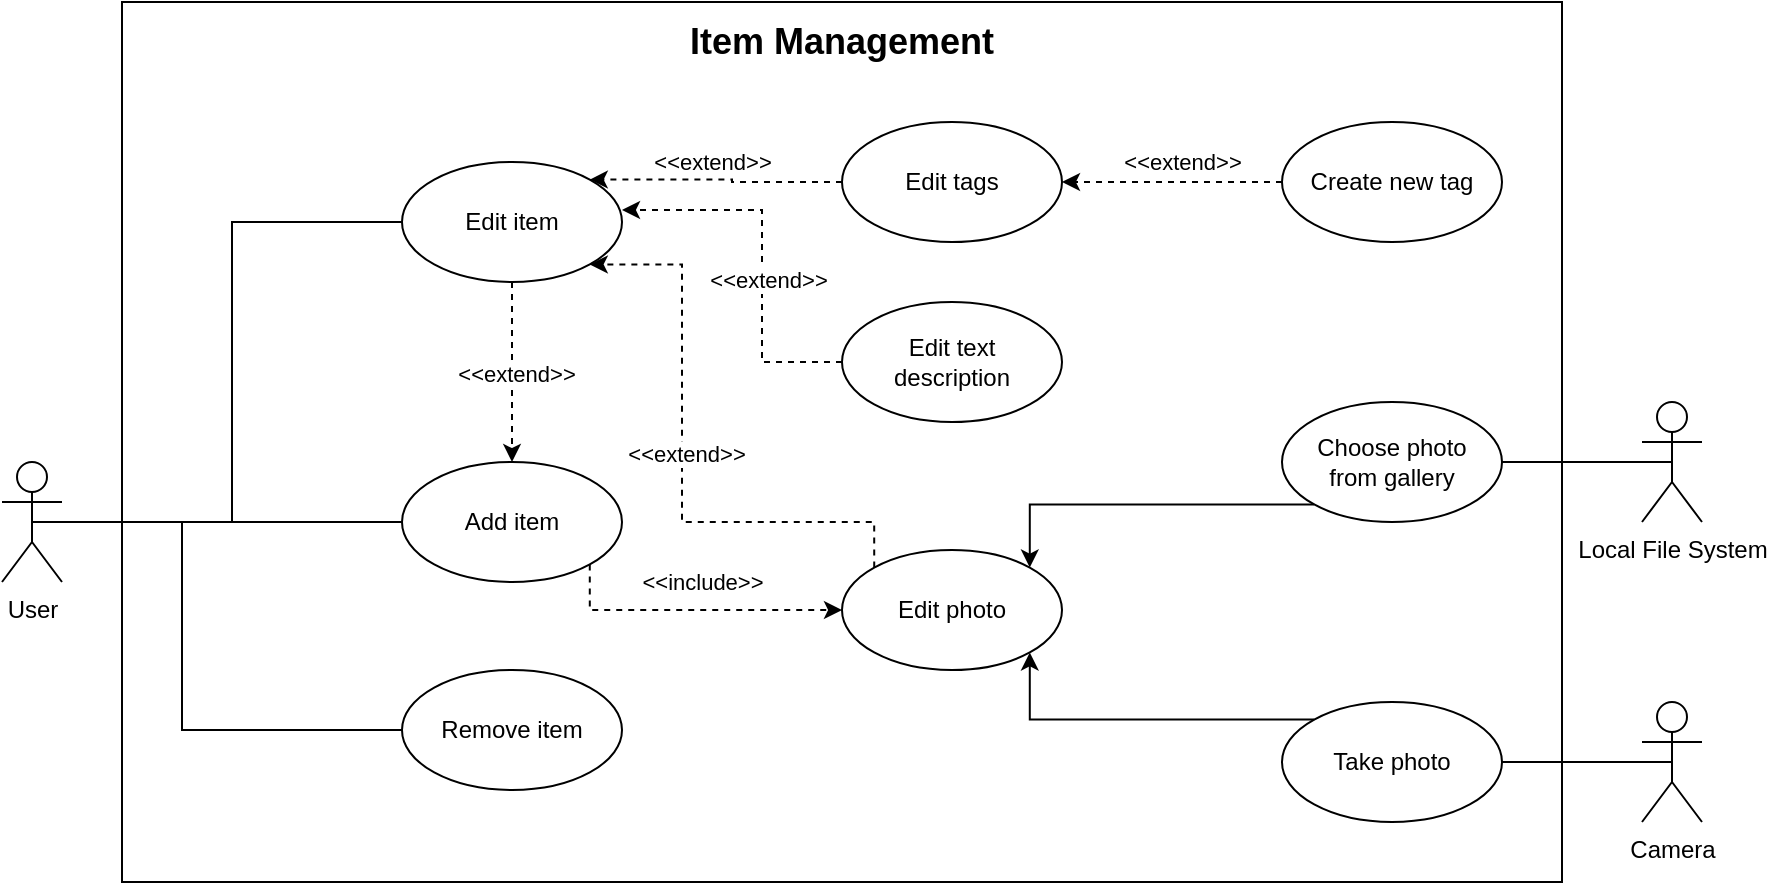 <mxfile>
    <diagram name="Page-1" id="LcEwltNvADzyznTi_vnT">
        <mxGraphModel dx="1084" dy="787" grid="1" gridSize="10" guides="1" tooltips="1" connect="1" arrows="1" fold="1" page="1" pageScale="1" pageWidth="1169" pageHeight="827" math="0" shadow="0">
            <root>
                <mxCell id="0"/>
                <mxCell id="1" parent="0"/>
                <mxCell id="qHg0UKgb_-EXI1ZvM39b-2" value="" style="rounded=0;whiteSpace=wrap;html=1;fillColor=none;" parent="1" vertex="1">
                    <mxGeometry x="280" y="80" width="720" height="440" as="geometry"/>
                </mxCell>
                <mxCell id="qHg0UKgb_-EXI1ZvM39b-3" value="Remove item" style="ellipse;whiteSpace=wrap;html=1;fillColor=none;" parent="1" vertex="1">
                    <mxGeometry x="420" y="414" width="110" height="60" as="geometry"/>
                </mxCell>
                <mxCell id="qHg0UKgb_-EXI1ZvM39b-18" style="edgeStyle=orthogonalEdgeStyle;rounded=0;orthogonalLoop=1;jettySize=auto;html=1;exitX=1;exitY=1;exitDx=0;exitDy=0;entryX=0;entryY=0.5;entryDx=0;entryDy=0;dashed=1;" parent="1" source="qHg0UKgb_-EXI1ZvM39b-4" target="qHg0UKgb_-EXI1ZvM39b-16" edge="1">
                    <mxGeometry relative="1" as="geometry">
                        <Array as="points">
                            <mxPoint x="514" y="384"/>
                        </Array>
                    </mxGeometry>
                </mxCell>
                <mxCell id="qHg0UKgb_-EXI1ZvM39b-40" value="&amp;lt;&amp;lt;include&amp;gt;&amp;gt;" style="edgeLabel;html=1;align=center;verticalAlign=middle;resizable=0;points=[];" parent="qHg0UKgb_-EXI1ZvM39b-18" vertex="1" connectable="0">
                    <mxGeometry x="-0.007" relative="1" as="geometry">
                        <mxPoint x="5" y="-14" as="offset"/>
                    </mxGeometry>
                </mxCell>
                <mxCell id="qHg0UKgb_-EXI1ZvM39b-4" value="Add item" style="ellipse;whiteSpace=wrap;html=1;fillColor=none;" parent="1" vertex="1">
                    <mxGeometry x="420" y="310" width="110" height="60" as="geometry"/>
                </mxCell>
                <mxCell id="qHg0UKgb_-EXI1ZvM39b-13" style="edgeStyle=orthogonalEdgeStyle;rounded=0;orthogonalLoop=1;jettySize=auto;html=1;exitX=0.5;exitY=1;exitDx=0;exitDy=0;entryX=0.5;entryY=0;entryDx=0;entryDy=0;dashed=1;" parent="1" source="qHg0UKgb_-EXI1ZvM39b-5" target="qHg0UKgb_-EXI1ZvM39b-4" edge="1">
                    <mxGeometry relative="1" as="geometry"/>
                </mxCell>
                <mxCell id="qHg0UKgb_-EXI1ZvM39b-34" value="&amp;lt;&amp;lt;extend&amp;gt;&amp;gt;" style="edgeLabel;html=1;align=center;verticalAlign=middle;resizable=0;points=[];" parent="qHg0UKgb_-EXI1ZvM39b-13" vertex="1" connectable="0">
                    <mxGeometry x="0.022" y="2" relative="1" as="geometry">
                        <mxPoint as="offset"/>
                    </mxGeometry>
                </mxCell>
                <mxCell id="qHg0UKgb_-EXI1ZvM39b-5" value="Edit item" style="ellipse;whiteSpace=wrap;html=1;fillColor=none;" parent="1" vertex="1">
                    <mxGeometry x="420" y="160" width="110" height="60" as="geometry"/>
                </mxCell>
                <mxCell id="qHg0UKgb_-EXI1ZvM39b-7" style="edgeStyle=orthogonalEdgeStyle;rounded=0;orthogonalLoop=1;jettySize=auto;html=1;entryX=0;entryY=0.5;entryDx=0;entryDy=0;endArrow=none;endFill=0;" parent="1" source="qHg0UKgb_-EXI1ZvM39b-6" target="qHg0UKgb_-EXI1ZvM39b-3" edge="1">
                    <mxGeometry relative="1" as="geometry">
                        <Array as="points">
                            <mxPoint x="310" y="340"/>
                            <mxPoint x="310" y="444"/>
                        </Array>
                    </mxGeometry>
                </mxCell>
                <mxCell id="qHg0UKgb_-EXI1ZvM39b-10" style="edgeStyle=orthogonalEdgeStyle;rounded=0;orthogonalLoop=1;jettySize=auto;html=1;exitX=0.5;exitY=0.5;exitDx=0;exitDy=0;exitPerimeter=0;entryX=0;entryY=0.5;entryDx=0;entryDy=0;endArrow=none;endFill=0;" parent="1" source="qHg0UKgb_-EXI1ZvM39b-6" target="qHg0UKgb_-EXI1ZvM39b-5" edge="1">
                    <mxGeometry relative="1" as="geometry"/>
                </mxCell>
                <mxCell id="qHg0UKgb_-EXI1ZvM39b-12" style="edgeStyle=orthogonalEdgeStyle;rounded=0;orthogonalLoop=1;jettySize=auto;html=1;exitX=0.5;exitY=0.5;exitDx=0;exitDy=0;exitPerimeter=0;entryX=0;entryY=0.5;entryDx=0;entryDy=0;endArrow=none;endFill=0;" parent="1" source="qHg0UKgb_-EXI1ZvM39b-6" target="qHg0UKgb_-EXI1ZvM39b-4" edge="1">
                    <mxGeometry relative="1" as="geometry"/>
                </mxCell>
                <mxCell id="qHg0UKgb_-EXI1ZvM39b-6" value="User" style="shape=umlActor;verticalLabelPosition=bottom;verticalAlign=top;html=1;outlineConnect=0;fillColor=none;" parent="1" vertex="1">
                    <mxGeometry x="220" y="310" width="30" height="60" as="geometry"/>
                </mxCell>
                <mxCell id="qHg0UKgb_-EXI1ZvM39b-21" style="edgeStyle=orthogonalEdgeStyle;rounded=0;orthogonalLoop=1;jettySize=auto;html=1;exitX=0;exitY=0.5;exitDx=0;exitDy=0;entryX=1;entryY=0;entryDx=0;entryDy=0;dashed=1;" parent="1" source="qHg0UKgb_-EXI1ZvM39b-14" target="qHg0UKgb_-EXI1ZvM39b-5" edge="1">
                    <mxGeometry relative="1" as="geometry"/>
                </mxCell>
                <mxCell id="qHg0UKgb_-EXI1ZvM39b-38" value="&amp;lt;&amp;lt;extend&amp;gt;&amp;gt;" style="edgeLabel;html=1;align=center;verticalAlign=middle;resizable=0;points=[];" parent="qHg0UKgb_-EXI1ZvM39b-21" vertex="1" connectable="0">
                    <mxGeometry x="0.04" y="-1" relative="1" as="geometry">
                        <mxPoint y="-8" as="offset"/>
                    </mxGeometry>
                </mxCell>
                <mxCell id="qHg0UKgb_-EXI1ZvM39b-14" value="Edit tags" style="ellipse;whiteSpace=wrap;html=1;fillColor=none;" parent="1" vertex="1">
                    <mxGeometry x="640" y="140" width="110" height="60" as="geometry"/>
                </mxCell>
                <mxCell id="qHg0UKgb_-EXI1ZvM39b-15" value="&lt;div&gt;Edit text&lt;/div&gt;&lt;div&gt;description&lt;/div&gt;" style="ellipse;whiteSpace=wrap;html=1;fillColor=none;" parent="1" vertex="1">
                    <mxGeometry x="640" y="230" width="110" height="60" as="geometry"/>
                </mxCell>
                <mxCell id="qHg0UKgb_-EXI1ZvM39b-19" style="edgeStyle=orthogonalEdgeStyle;rounded=0;orthogonalLoop=1;jettySize=auto;html=1;exitX=0;exitY=0;exitDx=0;exitDy=0;entryX=1;entryY=1;entryDx=0;entryDy=0;dashed=1;" parent="1" source="qHg0UKgb_-EXI1ZvM39b-16" target="qHg0UKgb_-EXI1ZvM39b-5" edge="1">
                    <mxGeometry relative="1" as="geometry">
                        <Array as="points">
                            <mxPoint x="656" y="340"/>
                            <mxPoint x="560" y="340"/>
                            <mxPoint x="560" y="211"/>
                        </Array>
                    </mxGeometry>
                </mxCell>
                <mxCell id="qHg0UKgb_-EXI1ZvM39b-35" value="&amp;lt;&amp;lt;extend&amp;gt;&amp;gt;" style="edgeLabel;html=1;align=center;verticalAlign=middle;resizable=0;points=[];" parent="qHg0UKgb_-EXI1ZvM39b-19" vertex="1" connectable="0">
                    <mxGeometry x="0.041" y="-2" relative="1" as="geometry">
                        <mxPoint as="offset"/>
                    </mxGeometry>
                </mxCell>
                <mxCell id="qHg0UKgb_-EXI1ZvM39b-16" value="Edit photo" style="ellipse;whiteSpace=wrap;html=1;fillColor=none;" parent="1" vertex="1">
                    <mxGeometry x="640" y="354" width="110" height="60" as="geometry"/>
                </mxCell>
                <mxCell id="qHg0UKgb_-EXI1ZvM39b-20" style="edgeStyle=orthogonalEdgeStyle;rounded=0;orthogonalLoop=1;jettySize=auto;html=1;exitX=0;exitY=0.5;exitDx=0;exitDy=0;entryX=1;entryY=0.4;entryDx=0;entryDy=0;entryPerimeter=0;dashed=1;" parent="1" source="qHg0UKgb_-EXI1ZvM39b-15" target="qHg0UKgb_-EXI1ZvM39b-5" edge="1">
                    <mxGeometry relative="1" as="geometry">
                        <Array as="points">
                            <mxPoint x="600" y="260"/>
                            <mxPoint x="600" y="184"/>
                        </Array>
                    </mxGeometry>
                </mxCell>
                <mxCell id="qHg0UKgb_-EXI1ZvM39b-37" value="&amp;lt;&amp;lt;extend&amp;gt;&amp;gt;" style="edgeLabel;html=1;align=center;verticalAlign=middle;resizable=0;points=[];" parent="qHg0UKgb_-EXI1ZvM39b-20" vertex="1" connectable="0">
                    <mxGeometry x="-0.129" y="-3" relative="1" as="geometry">
                        <mxPoint as="offset"/>
                    </mxGeometry>
                </mxCell>
                <mxCell id="qHg0UKgb_-EXI1ZvM39b-25" style="edgeStyle=orthogonalEdgeStyle;rounded=0;orthogonalLoop=1;jettySize=auto;html=1;exitX=0;exitY=0.5;exitDx=0;exitDy=0;entryX=1;entryY=0.5;entryDx=0;entryDy=0;dashed=1;" parent="1" source="qHg0UKgb_-EXI1ZvM39b-22" target="qHg0UKgb_-EXI1ZvM39b-14" edge="1">
                    <mxGeometry relative="1" as="geometry"/>
                </mxCell>
                <mxCell id="qHg0UKgb_-EXI1ZvM39b-39" value="&amp;lt;&amp;lt;extend&amp;gt;&amp;gt;" style="edgeLabel;html=1;align=center;verticalAlign=middle;resizable=0;points=[];" parent="qHg0UKgb_-EXI1ZvM39b-25" vertex="1" connectable="0">
                    <mxGeometry x="0.05" y="3" relative="1" as="geometry">
                        <mxPoint x="8" y="-13" as="offset"/>
                    </mxGeometry>
                </mxCell>
                <mxCell id="qHg0UKgb_-EXI1ZvM39b-22" value="Create new tag" style="ellipse;whiteSpace=wrap;html=1;fillColor=none;" parent="1" vertex="1">
                    <mxGeometry x="860" y="140" width="110" height="60" as="geometry"/>
                </mxCell>
                <mxCell id="qHg0UKgb_-EXI1ZvM39b-26" style="edgeStyle=orthogonalEdgeStyle;rounded=0;orthogonalLoop=1;jettySize=auto;html=1;exitX=0;exitY=1;exitDx=0;exitDy=0;entryX=1;entryY=0;entryDx=0;entryDy=0;" parent="1" source="qHg0UKgb_-EXI1ZvM39b-23" target="qHg0UKgb_-EXI1ZvM39b-16" edge="1">
                    <mxGeometry relative="1" as="geometry"/>
                </mxCell>
                <mxCell id="qHg0UKgb_-EXI1ZvM39b-23" value="&lt;div&gt;Choose photo&lt;/div&gt;&lt;div&gt;from gallery&lt;br&gt;&lt;/div&gt;" style="ellipse;whiteSpace=wrap;html=1;fillColor=none;" parent="1" vertex="1">
                    <mxGeometry x="860" y="280" width="110" height="60" as="geometry"/>
                </mxCell>
                <mxCell id="qHg0UKgb_-EXI1ZvM39b-27" style="edgeStyle=orthogonalEdgeStyle;rounded=0;orthogonalLoop=1;jettySize=auto;html=1;exitX=0;exitY=0;exitDx=0;exitDy=0;entryX=1;entryY=1;entryDx=0;entryDy=0;" parent="1" source="qHg0UKgb_-EXI1ZvM39b-24" target="qHg0UKgb_-EXI1ZvM39b-16" edge="1">
                    <mxGeometry relative="1" as="geometry"/>
                </mxCell>
                <mxCell id="qHg0UKgb_-EXI1ZvM39b-24" value="Take photo" style="ellipse;whiteSpace=wrap;html=1;fillColor=none;" parent="1" vertex="1">
                    <mxGeometry x="860" y="430" width="110" height="60" as="geometry"/>
                </mxCell>
                <mxCell id="qHg0UKgb_-EXI1ZvM39b-32" style="edgeStyle=orthogonalEdgeStyle;rounded=0;orthogonalLoop=1;jettySize=auto;html=1;exitX=0.5;exitY=0.5;exitDx=0;exitDy=0;exitPerimeter=0;entryX=1;entryY=0.5;entryDx=0;entryDy=0;endArrow=none;endFill=0;" parent="1" source="qHg0UKgb_-EXI1ZvM39b-28" target="qHg0UKgb_-EXI1ZvM39b-23" edge="1">
                    <mxGeometry relative="1" as="geometry"/>
                </mxCell>
                <mxCell id="qHg0UKgb_-EXI1ZvM39b-28" value="&lt;div&gt;Local File System&lt;/div&gt;" style="shape=umlActor;verticalLabelPosition=bottom;verticalAlign=top;html=1;outlineConnect=0;fillColor=none;" parent="1" vertex="1">
                    <mxGeometry x="1040" y="280" width="30" height="60" as="geometry"/>
                </mxCell>
                <mxCell id="qHg0UKgb_-EXI1ZvM39b-33" style="edgeStyle=orthogonalEdgeStyle;rounded=0;orthogonalLoop=1;jettySize=auto;html=1;exitX=0.5;exitY=0.5;exitDx=0;exitDy=0;exitPerimeter=0;entryX=1;entryY=0.5;entryDx=0;entryDy=0;endArrow=none;endFill=0;" parent="1" source="qHg0UKgb_-EXI1ZvM39b-29" target="qHg0UKgb_-EXI1ZvM39b-24" edge="1">
                    <mxGeometry relative="1" as="geometry"/>
                </mxCell>
                <mxCell id="qHg0UKgb_-EXI1ZvM39b-29" value="Camera" style="shape=umlActor;verticalLabelPosition=bottom;verticalAlign=top;html=1;outlineConnect=0;fillColor=none;" parent="1" vertex="1">
                    <mxGeometry x="1040" y="430" width="30" height="60" as="geometry"/>
                </mxCell>
                <mxCell id="qHg0UKgb_-EXI1ZvM39b-31" value="Item Management" style="text;html=1;align=center;verticalAlign=middle;whiteSpace=wrap;rounded=0;fontStyle=1;fontSize=18;" parent="1" vertex="1">
                    <mxGeometry x="560" y="80" width="160" height="40" as="geometry"/>
                </mxCell>
            </root>
        </mxGraphModel>
    </diagram>
</mxfile>